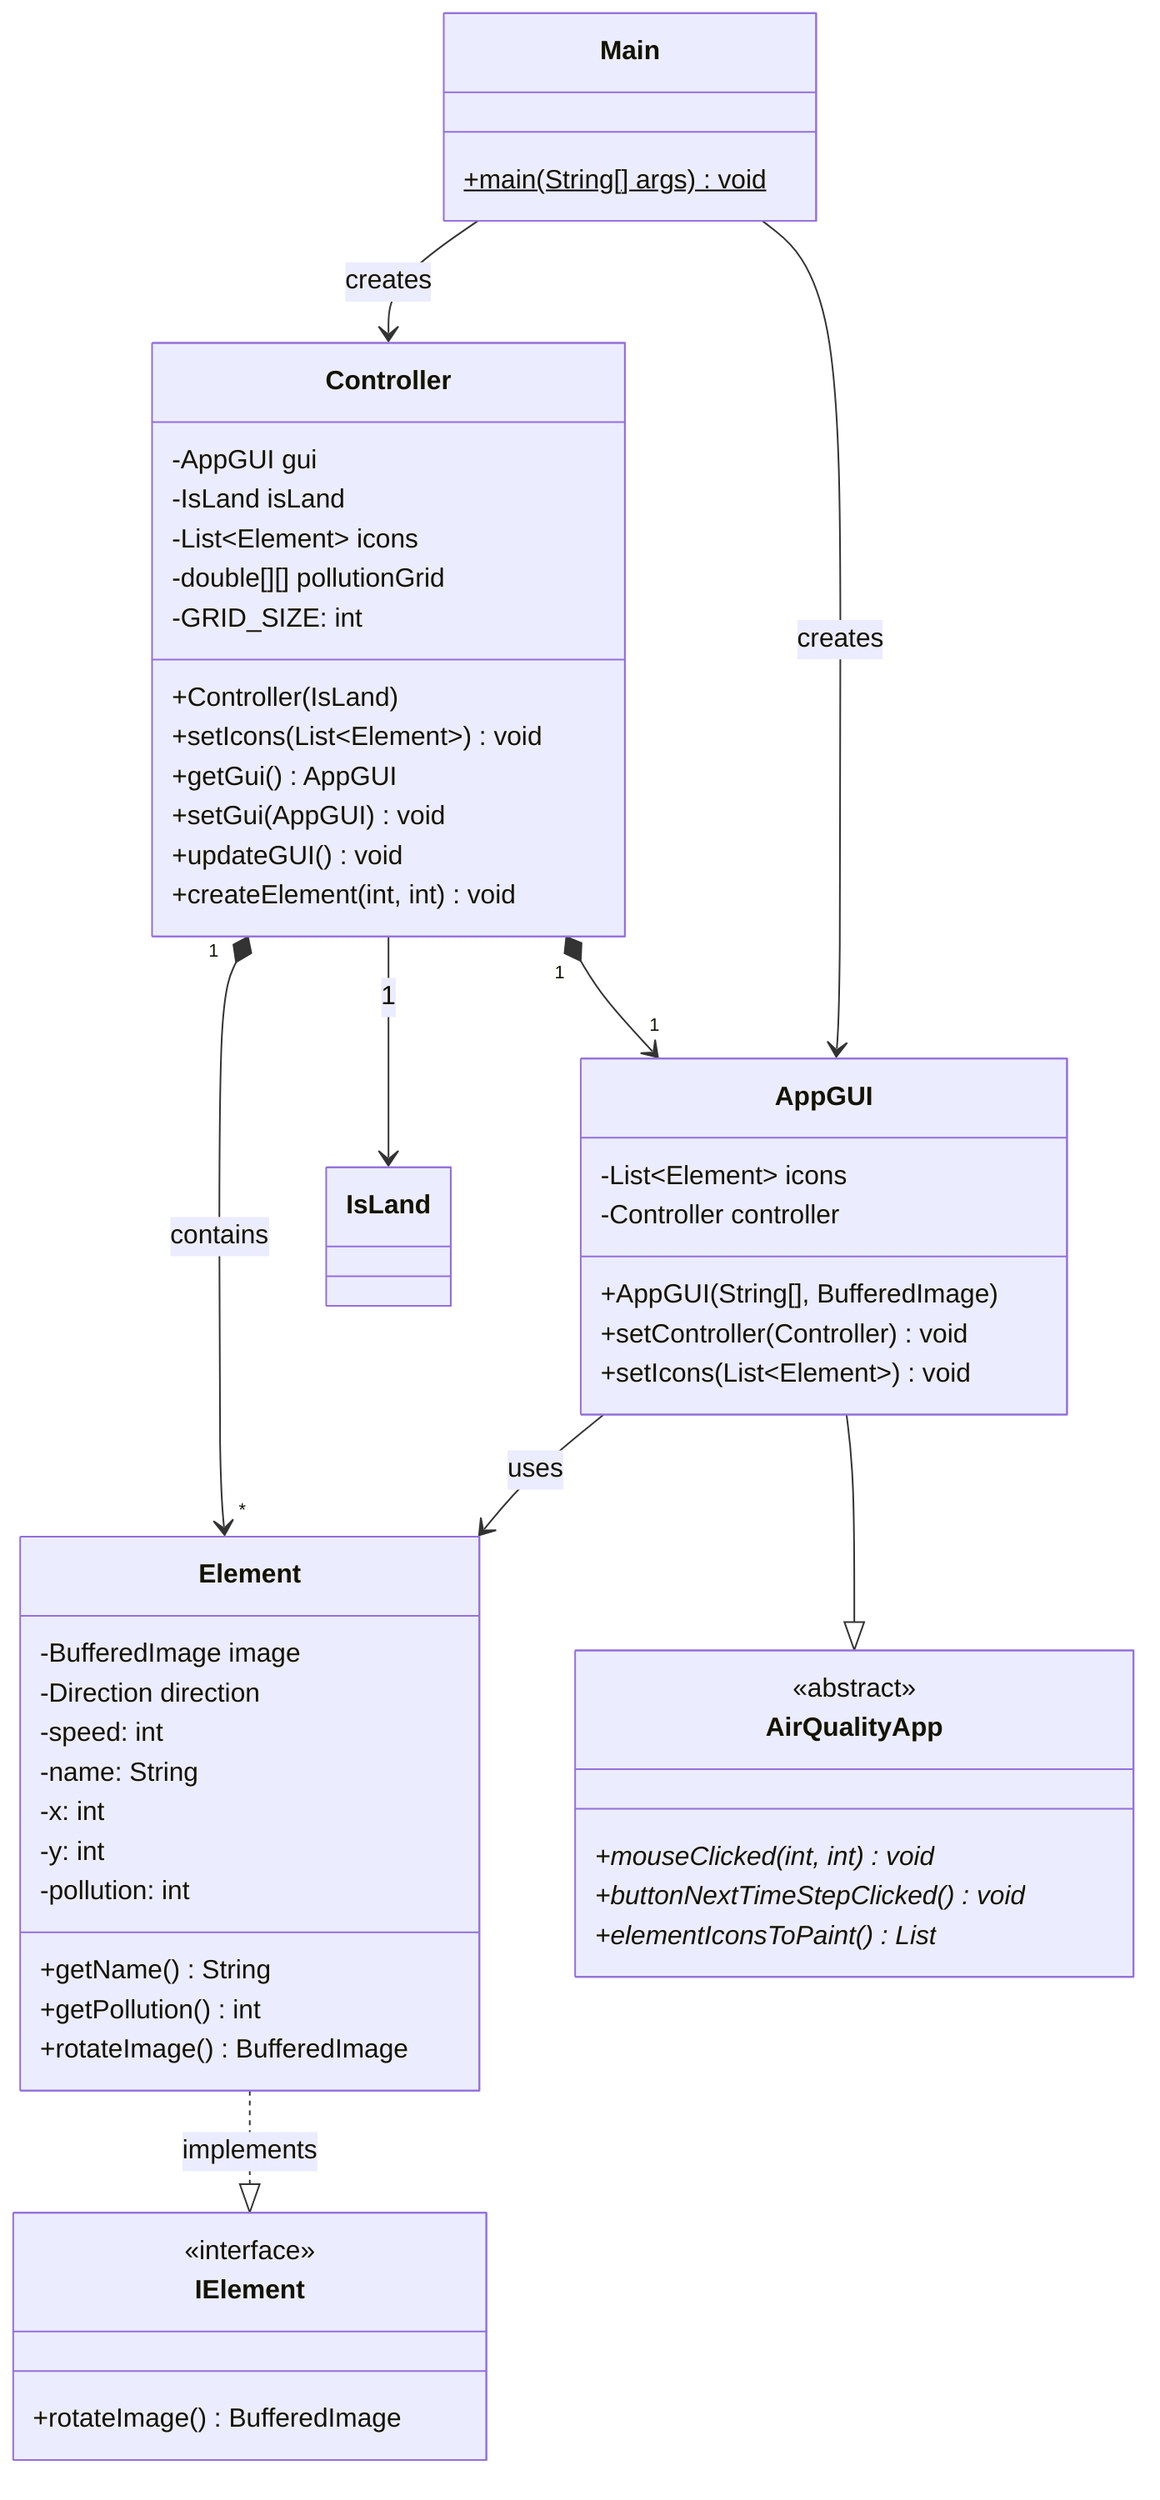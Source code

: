 classDiagram
%% Main Class
    class Main {
        +main(String[] args)$ void
    }

%% Controller Class
    class Controller {
        -AppGUI gui
        -IsLand isLand
        -List~Element~ icons
        -double[][] pollutionGrid
        -GRID_SIZE: int
        +Controller(IsLand)
        +setIcons(List~Element~) void
        +getGui() AppGUI
        +setGui(AppGUI) void
        +updateGUI() void
        +createElement(int, int) void
    }

%% Element Class
    class Element {
        -BufferedImage image
        -Direction direction
        -speed: int
        -name: String
        -x: int
        -y: int
        -pollution: int
        +getName() String
        +getPollution() int
        +rotateImage() BufferedImage
    }

%% IElement Interface
    class IElement
    <<interface>> IElement
    IElement : +rotateImage() BufferedImage

%% AppGUI Class
    class AppGUI {
        -List~Element~ icons
        -Controller controller
        +AppGUI(String[], BufferedImage)
        +setController(Controller) void
        +setIcons(List~Element~) void
    }

%% AirQualityApp (Abstract)
    class AirQualityApp {
        <<abstract>>
        +mouseClicked(int, int)* void
        +buttonNextTimeStepClicked()* void
        +elementIconsToPaint()* List
    }

%% Relationships
    Controller "1"*--> "1"AppGUI
    Controller --> IsLand : 1
    Controller "1" *--> "*" Element : contains
    AppGUI --|> AirQualityApp
    AppGUI --> Element : uses
    Element ..|> IElement : implements
    Main --> AppGUI : creates
    Main --> Controller : creates